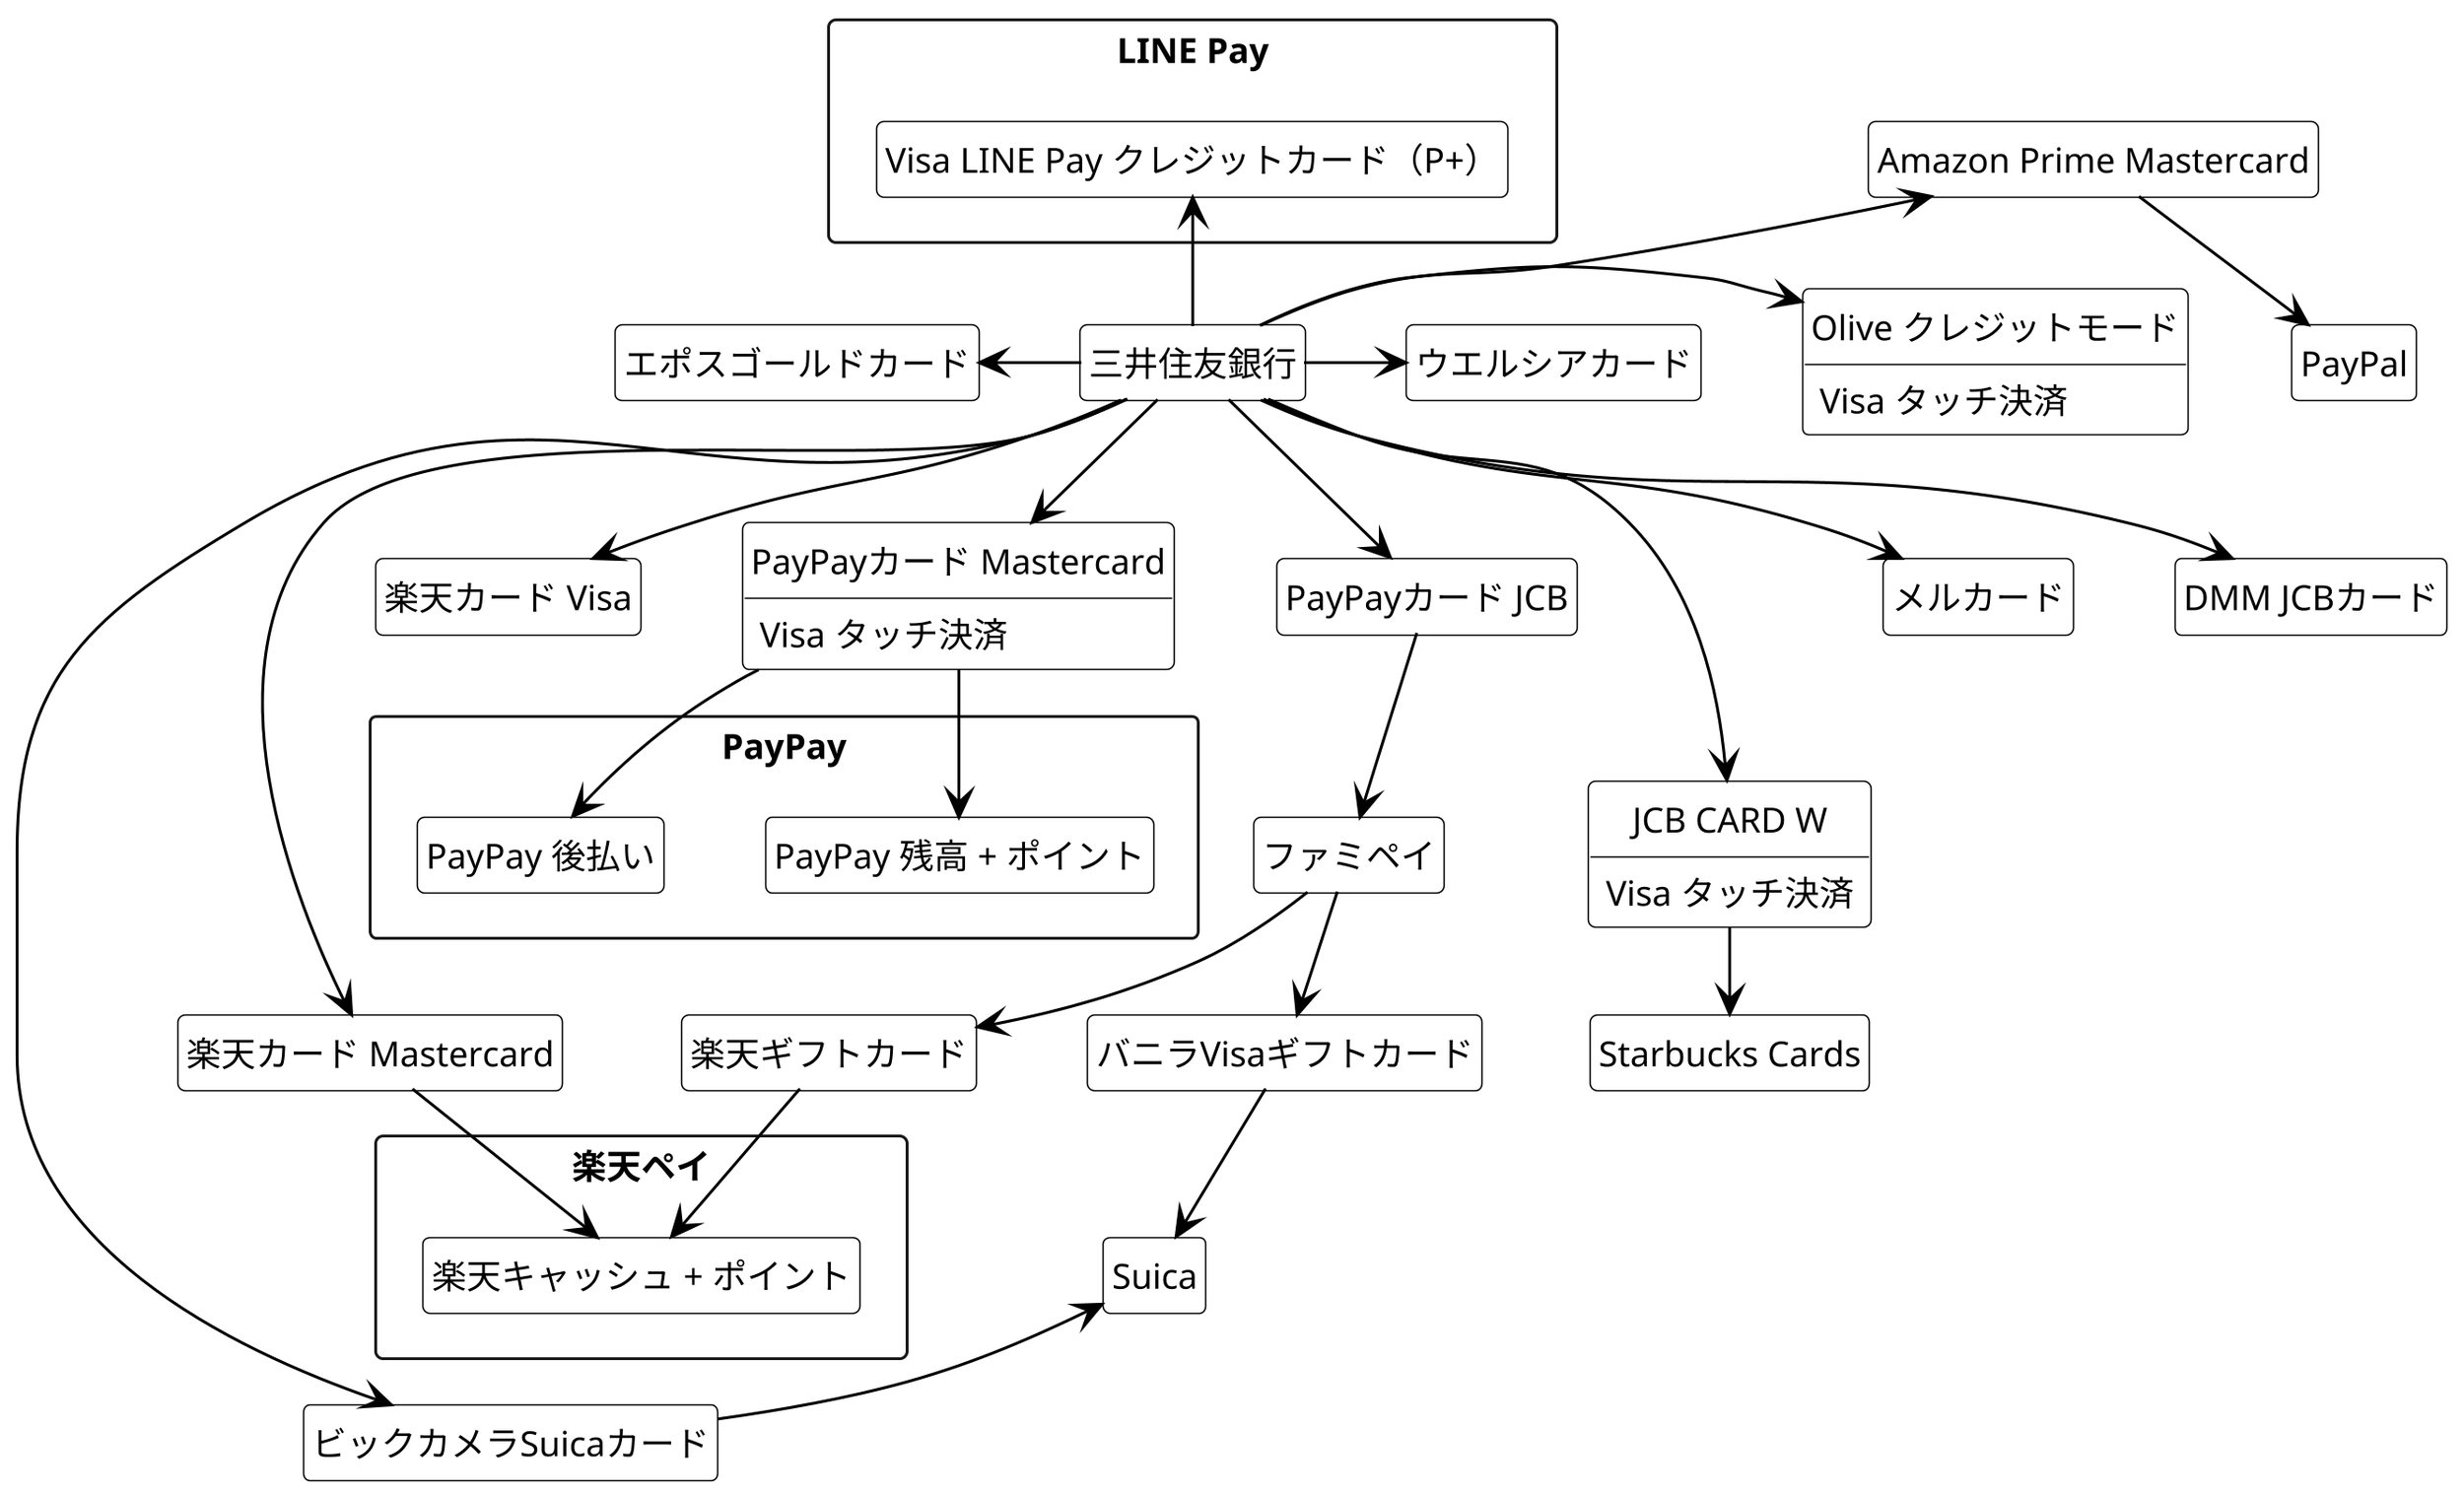 @startuml

hide circle
hide empty fields
hide empty methods

skinparam class {
    backGroundColor white
    borderColor black
    arrowColor black
}

skinparam {
    shadowing false
    ranksep 30
    dpi 300
    arrowThickness 1
    defaultFontSize 12
    arrowFontSize 8
}

skinparam class {
    backGroundColor white
}

class "三井住友銀行" as smbc

class "楽天カード Mastercard" as rakutencardmastercard
package "楽天ペイ" <<Rectangle>> {
    class "楽天キャッシュ + ポイント" as rakutencashandpoint
}

class "楽天カード Visa" as rakutencardvisa

class "PayPayカード Mastercard" as paypaycardmastercard {
    Visa タッチ決済
}
class "PayPayカード JCB" as paypaycardjcb
class "ファミペイ" as famipay
class "楽天ギフトカード" as rakutengiftcard
class "バニラVisaギフトカード" as vvgiftcard

package "PayPay" <<Rectangle>> {
    class "PayPay 残高 + ポイント" as paypaycashandpoint
    class "PayPay 後払い" as paypaylater
}

package "LINE Pay" <<Rectangle>> {
    class "Visa LINE Pay クレジットカード（P+）" as visalinepaycredit
}

class "Olive クレジットモード" as olivecreditmode {
    Visa タッチ決済
}

class "JCB CARD W" as jcbcardw {
    Visa タッチ決済
}

class "Amazon Prime Mastercard" as amazonprimemastercard
class "エポスゴールドカード" as eposcard
class "メルカード" as mercard
class "ビックカメラSuicaカード" as biccamerasuicacard
class "ウエルシアカード" as welciacard
class "DMM JCBカード" as dmmjcbcard

class "Starbucks Cards" as starbuckscards
class "Suica" as suica
class "PayPal" as paypal



smbc -u-> visalinepaycredit

smbc --> rakutencardvisa
smbc --> rakutencardmastercard

smbc --> paypaycardmastercard
paypaycardmastercard --> paypaylater
paypaycardmastercard --> paypaycashandpoint

smbc --> paypaycardjcb
paypaycardjcb --> famipay
famipay --> rakutengiftcard

rakutengiftcard --> rakutencashandpoint
rakutencardmastercard --> rakutencashandpoint

famipay --> vvgiftcard
vvgiftcard --> suica

smbc -> olivecreditmode

smbc -u-> biccamerasuicacard
biccamerasuicacard -u-> suica

smbc -u-> amazonprimemastercard
amazonprimemastercard --> paypal

smbc ---> jcbcardw
jcbcardw --> starbuckscards

smbc -u> eposcard

smbc --> mercard
smbc -> welciacard
smbc --> dmmjcbcard

@enduml
